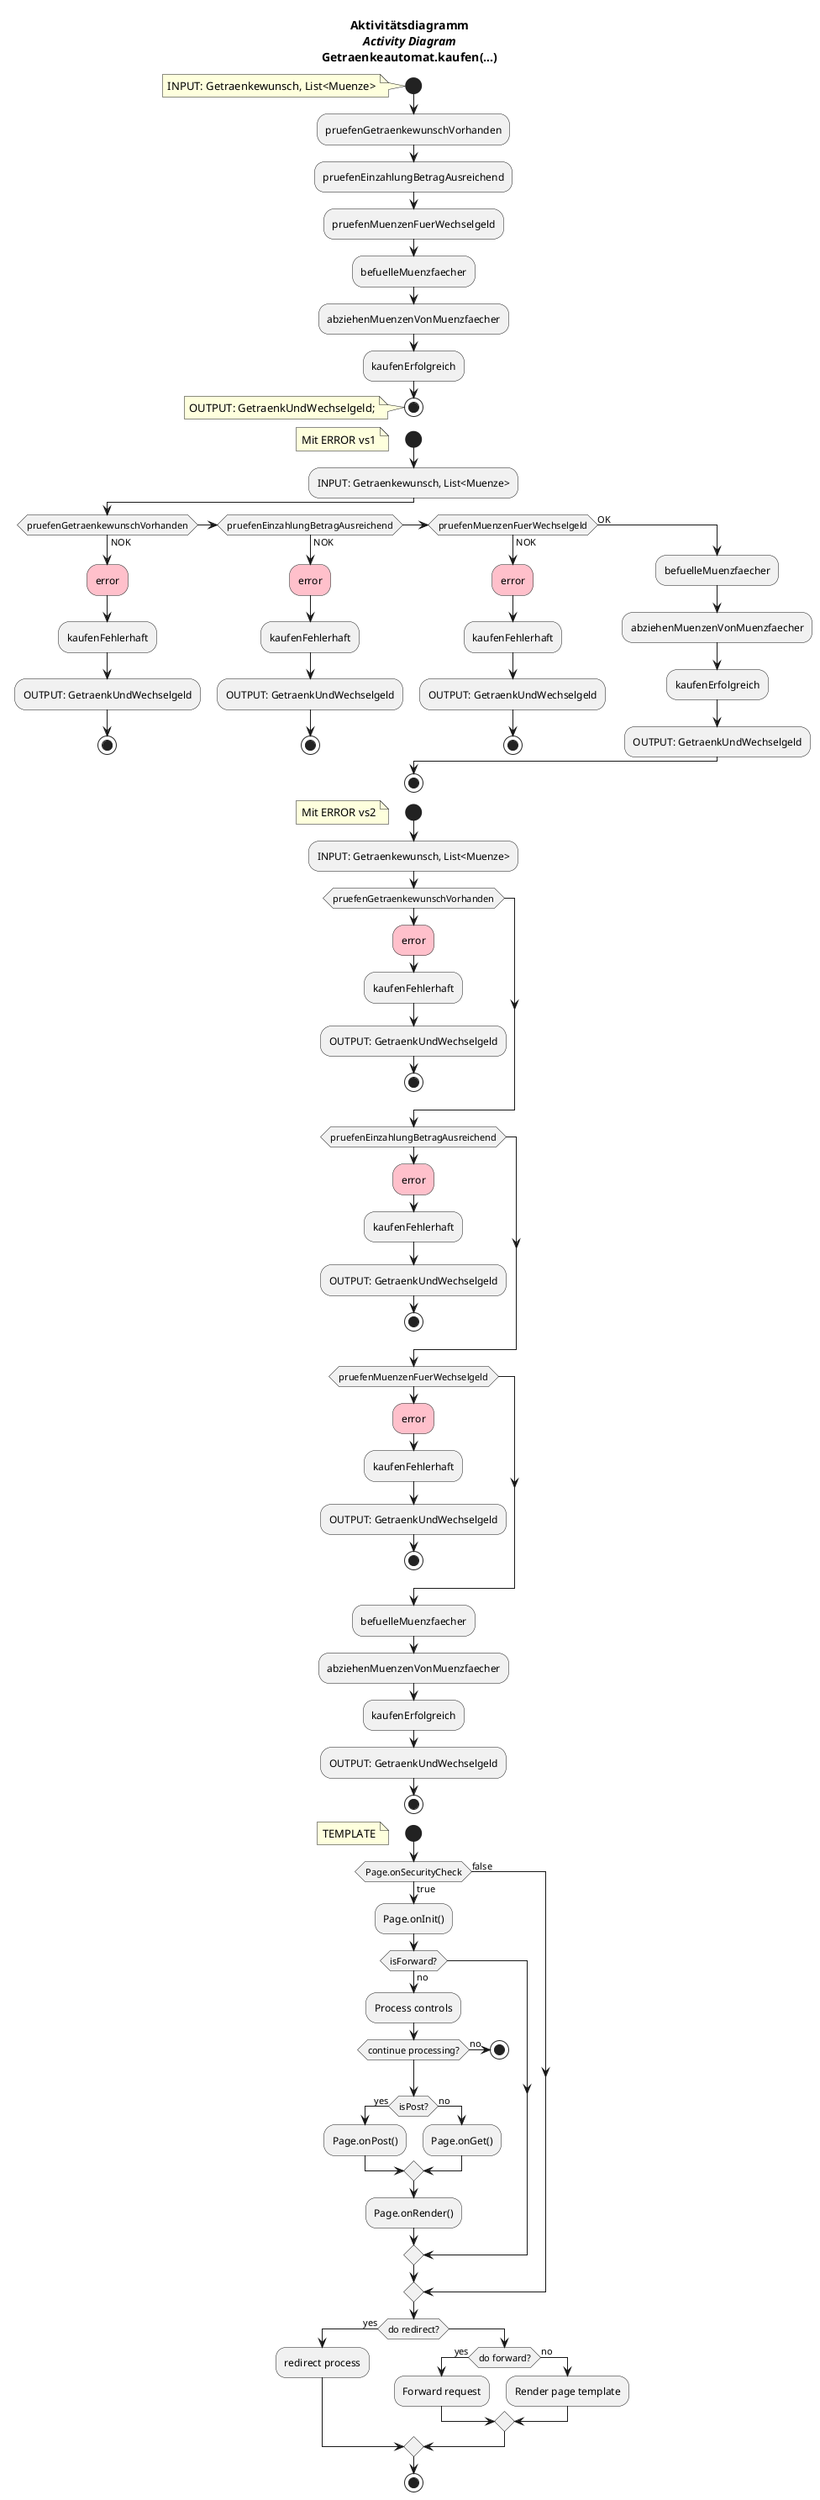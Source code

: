 @startuml
'https://plantuml.com/de/activity-diagram-legacy
'https://plantuml.com/activity-diagram-beta

title
 Aktivitätsdiagramm
 <i>Activity Diagram</i>
 Getraenkeautomat.kaufen(...)
end title

'======================================

start
note left: INPUT: Getraenkewunsch, List<Muenze>
:pruefenGetraenkewunschVorhanden;
:pruefenEinzahlungBetragAusreichend;
:pruefenMuenzenFuerWechselgeld;
:befuelleMuenzfaecher;
:abziehenMuenzenVonMuenzfaecher;
:kaufenErfolgreich;
stop
note left: OUTPUT: GetraenkUndWechselgeld;

'======================================

start
floating note left: Mit ERROR vs1
:INPUT: Getraenkewunsch, List<Muenze>;
if (pruefenGetraenkewunschVorhanden) then (NOK)
#pink:error;
:kaufenFehlerhaft;
:OUTPUT: GetraenkUndWechselgeld;
stop

elseif (pruefenEinzahlungBetragAusreichend) then (NOK)
#pink:error;
:kaufenFehlerhaft;
:OUTPUT: GetraenkUndWechselgeld;
stop

elseif (pruefenMuenzenFuerWechselgeld) then (NOK)
#pink:error;
:kaufenFehlerhaft;
:OUTPUT: GetraenkUndWechselgeld;
stop

else (OK)
:befuelleMuenzfaecher;
:abziehenMuenzenVonMuenzfaecher;
:kaufenErfolgreich;
:OUTPUT: GetraenkUndWechselgeld;
endif
stop


'======================================

start
floating note left: Mit ERROR vs2
:INPUT: Getraenkewunsch, List<Muenze>;

if (pruefenGetraenkewunschVorhanden) then
#pink:error;
:kaufenFehlerhaft;
:OUTPUT: GetraenkUndWechselgeld;
stop
endif

if (pruefenEinzahlungBetragAusreichend) then
#pink:error;
:kaufenFehlerhaft;
:OUTPUT: GetraenkUndWechselgeld;
stop
endif

if (pruefenMuenzenFuerWechselgeld) then
#pink:error;
:kaufenFehlerhaft;
:OUTPUT: GetraenkUndWechselgeld;
stop
endif

:befuelleMuenzfaecher;
:abziehenMuenzenVonMuenzfaecher;
:kaufenErfolgreich;
:OUTPUT: GetraenkUndWechselgeld;
stop


'======================================

start
floating note left: TEMPLATE

if (Page.onSecurityCheck) then (true)
  :Page.onInit();
  if (isForward?) then (no)
    :Process controls;
    if (continue processing?) then (no)
      stop
    endif

    if (isPost?) then (yes)
      :Page.onPost();
    else (no)
      :Page.onGet();
    endif
    :Page.onRender();
  endif
else (false)
endif

if (do redirect?) then (yes)
  :redirect process;
else
  if (do forward?) then (yes)
    :Forward request;
  else (no)
    :Render page template;
  endif
endif

stop

@enduml